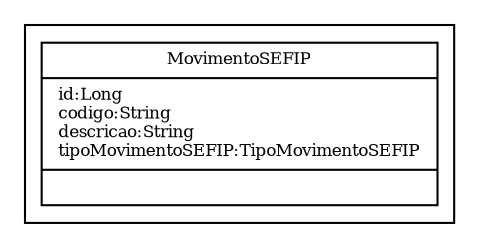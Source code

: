 digraph G{
fontname = "Times-Roman"
fontsize = 8

node [
        fontname = "Times-Roman"
        fontsize = 8
        shape = "record"
]

edge [
        fontname = "Times-Roman"
        fontsize = 8
]

subgraph clusterMOVIMENTO_SEFIP
{
MovimentoSEFIP [label = "{MovimentoSEFIP|id:Long\lcodigo:String\ldescricao:String\ltipoMovimentoSEFIP:TipoMovimentoSEFIP\l|\l}"]
}
}
